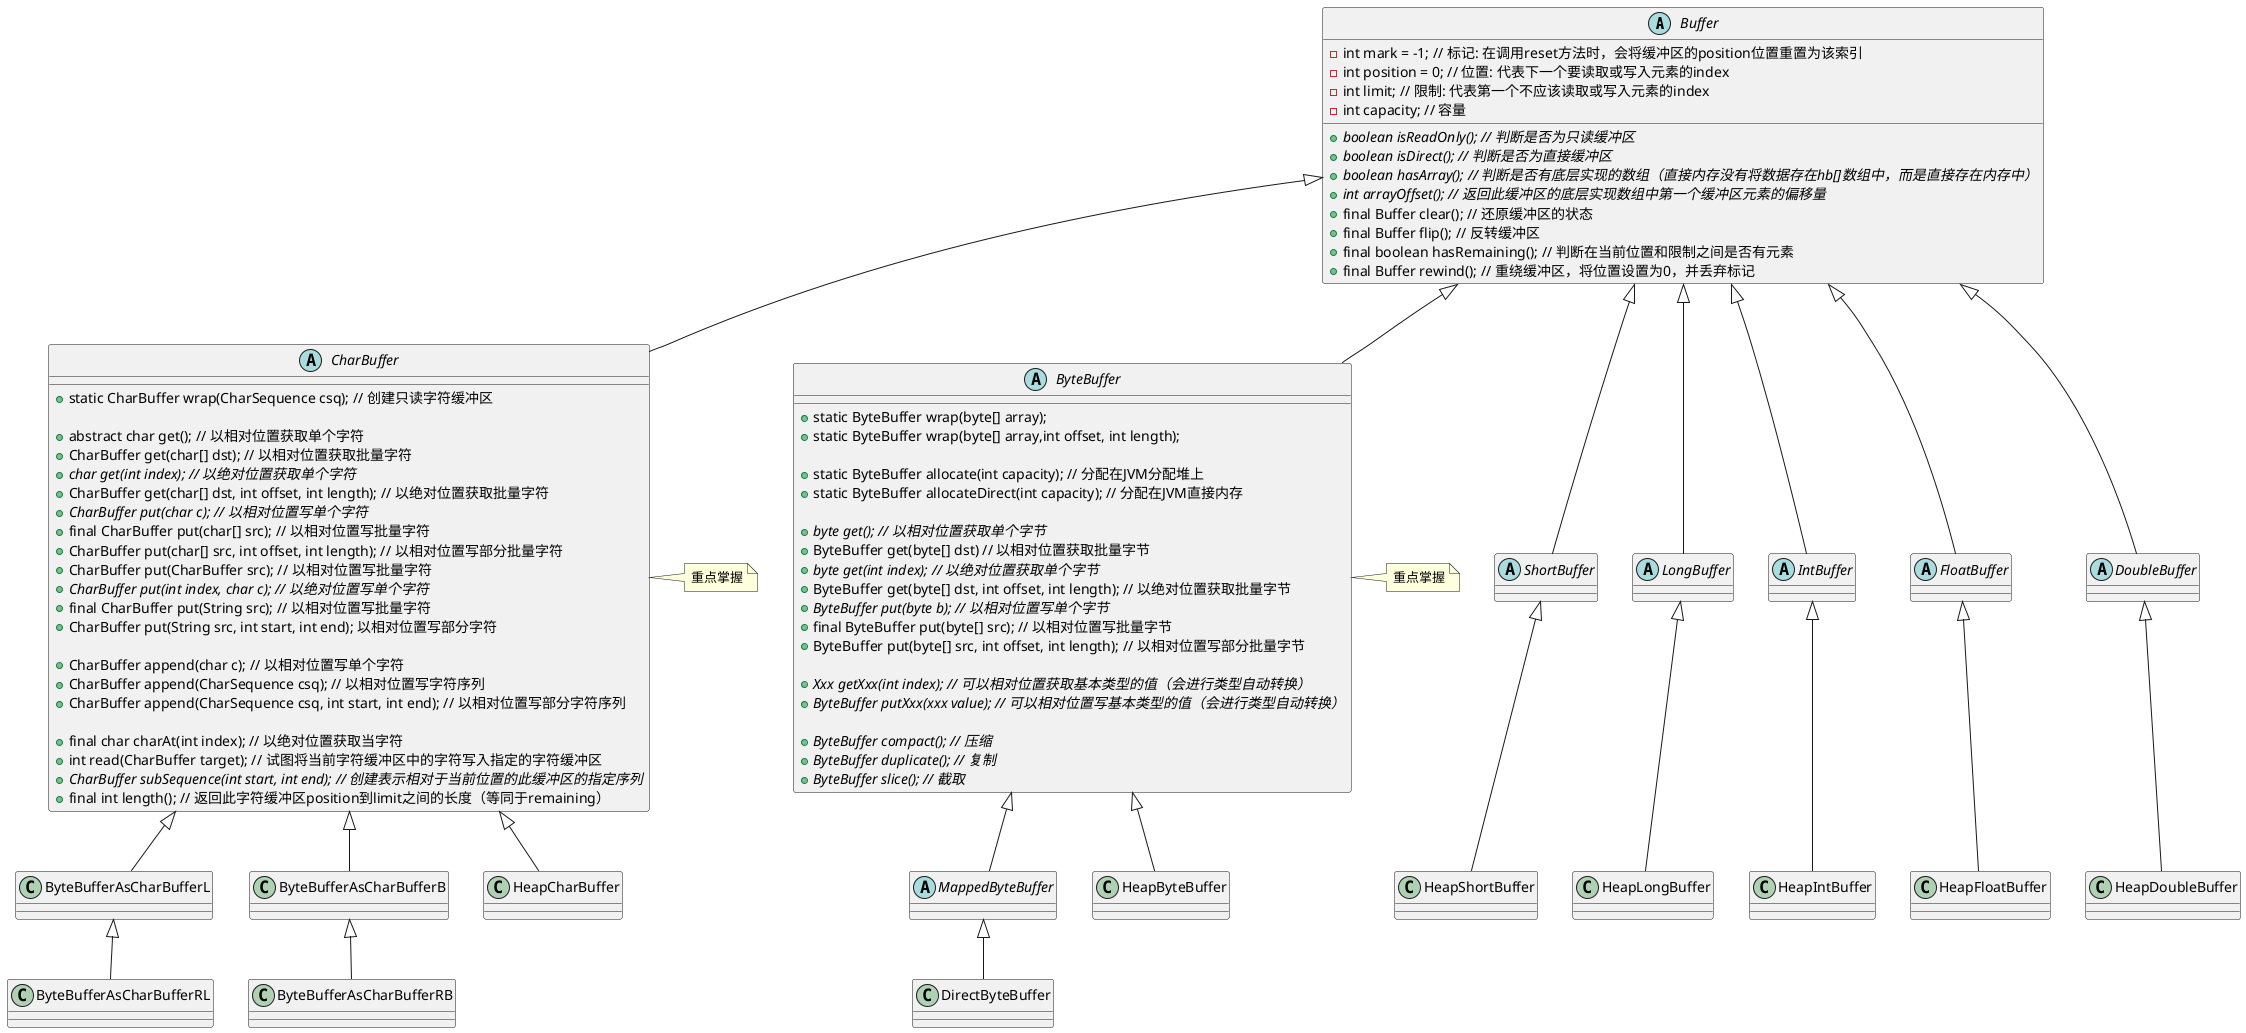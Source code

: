 @startuml
/'NIO框架'/
/'Buffer缓冲区'/
abstract class Buffer{
  - int mark = -1; // 标记: 在调用reset方法时，会将缓冲区的position位置重置为该索引
  - int position = 0; // 位置: 代表下一个要读取或写入元素的index
  - int limit; // 限制: 代表第一个不应该读取或写入元素的index
  - int capacity; // 容量
  + {abstract} boolean isReadOnly(); // 判断是否为只读缓冲区
  + {abstract} boolean isDirect(); // 判断是否为直接缓冲区
  + {abstract} boolean hasArray(); // 判断是否有底层实现的数组（直接内存没有将数据存在hb[]数组中，而是直接存在内存中）
  + {abstract} int arrayOffset(); // 返回此缓冲区的底层实现数组中第一个缓冲区元素的偏移量
  + final Buffer clear(); // 还原缓冲区的状态
  + final Buffer flip(); // 反转缓冲区
  + final boolean hasRemaining(); // 判断在当前位置和限制之间是否有元素
  + final Buffer rewind(); // 重绕缓冲区，将位置设置为0，并丢弃标记
}
abstract class ByteBuffer{
  + static ByteBuffer wrap(byte[] array);
  + static ByteBuffer wrap(byte[] array,int offset, int length);

  + static ByteBuffer allocate(int capacity); // 分配在JVM分配堆上
  + static ByteBuffer allocateDirect(int capacity); // 分配在JVM直接内存

  + {abstract} byte get(); // 以相对位置获取单个字节
  + ByteBuffer get(byte[] dst) // 以相对位置获取批量字节
  + {abstract} byte get(int index); // 以绝对位置获取单个字节
  + ByteBuffer get(byte[] dst, int offset, int length); // 以绝对位置获取批量字节
  + {abstract} ByteBuffer put(byte b); // 以相对位置写单个字节
  + final ByteBuffer put(byte[] src); // 以相对位置写批量字节
  + ByteBuffer put(byte[] src, int offset, int length); // 以相对位置写部分批量字节

  + {abstract} Xxx getXxx(int index); // 可以相对位置获取基本类型的值（会进行类型自动转换）
  + {abstract} ByteBuffer putXxx(xxx value); // 可以相对位置写基本类型的值（会进行类型自动转换）

  + {abstract} ByteBuffer compact(); // 压缩
  + {abstract} ByteBuffer duplicate(); // 复制
  + {abstract} ByteBuffer slice(); // 截取
}
abstract class CharBuffer{
  + static CharBuffer wrap(CharSequence csq); // 创建只读字符缓冲区

  + abstract char get(); // 以相对位置获取单个字符
  + CharBuffer get(char[] dst); // 以相对位置获取批量字符
  + {abstract} char get(int index); // 以绝对位置获取单个字符
  + CharBuffer get(char[] dst, int offset, int length); // 以绝对位置获取批量字符
  + {abstract} CharBuffer put(char c); // 以相对位置写单个字符
  + final CharBuffer put(char[] src); // 以相对位置写批量字符
  + CharBuffer put(char[] src, int offset, int length); // 以相对位置写部分批量字符
  + CharBuffer put(CharBuffer src); // 以相对位置写批量字符
  + {abstract} CharBuffer put(int index, char c); // 以绝对位置写单个字符
  + final CharBuffer put(String src); // 以相对位置写批量字符
  + CharBuffer put(String src, int start, int end); 以相对位置写部分字符

  + CharBuffer append(char c); // 以相对位置写单个字符
  + CharBuffer append(CharSequence csq); // 以相对位置写字符序列
  + CharBuffer append(CharSequence csq, int start, int end); // 以相对位置写部分字符序列

  + final char charAt(int index); // 以绝对位置获取当字符
  + int read(CharBuffer target); // 试图将当前字符缓冲区中的字符写入指定的字符缓冲区
  + {abstract} CharBuffer subSequence(int start, int end); // 创建表示相对于当前位置的此缓冲区的指定序列
  + final int length(); // 返回此字符缓冲区position到limit之间的长度（等同于remaining）

}
abstract class DoubleBuffer
abstract class FloatBuffer
abstract class IntBuffer
abstract class LongBuffer
abstract class ShortBuffer
ByteBuffer -up-|> Buffer
note right of ByteBuffer: 重点掌握
CharBuffer -up-|> Buffer
note right of CharBuffer: 重点掌握
DoubleBuffer -up-|> Buffer
FloatBuffer -up-|> Buffer
IntBuffer -up-|> Buffer
LongBuffer -up-|> Buffer
ShortBuffer -up-|> Buffer

class HeapByteBuffer
class HeapCharBuffer
class HeapDoubleBuffer
class HeapFloatBuffer
class HeapIntBuffer
class HeapLongBuffer
class HeapShortBuffer
HeapByteBuffer -up-|> ByteBuffer
HeapCharBuffer -up-|> CharBuffer
HeapDoubleBuffer -up-|> DoubleBuffer
HeapFloatBuffer -up-|> FloatBuffer
HeapIntBuffer -up-|> IntBuffer
HeapLongBuffer -up-|> LongBuffer
HeapShortBuffer -up-|> ShortBuffer

abstract class MappedByteBuffer
MappedByteBuffer -up-|> ByteBuffer
class DirectByteBuffer
DirectByteBuffer -up-|> MappedByteBuffer

class ByteBufferAsCharBufferB
class ByteBufferAsCharBufferL
class ByteBufferAsCharBufferRB
class ByteBufferAsCharBufferRL
ByteBufferAsCharBufferB -up-|> CharBuffer
ByteBufferAsCharBufferL -up-|> CharBuffer
ByteBufferAsCharBufferRB -up-|> ByteBufferAsCharBufferB
ByteBufferAsCharBufferRL -up-|> ByteBufferAsCharBufferL


@enduml
